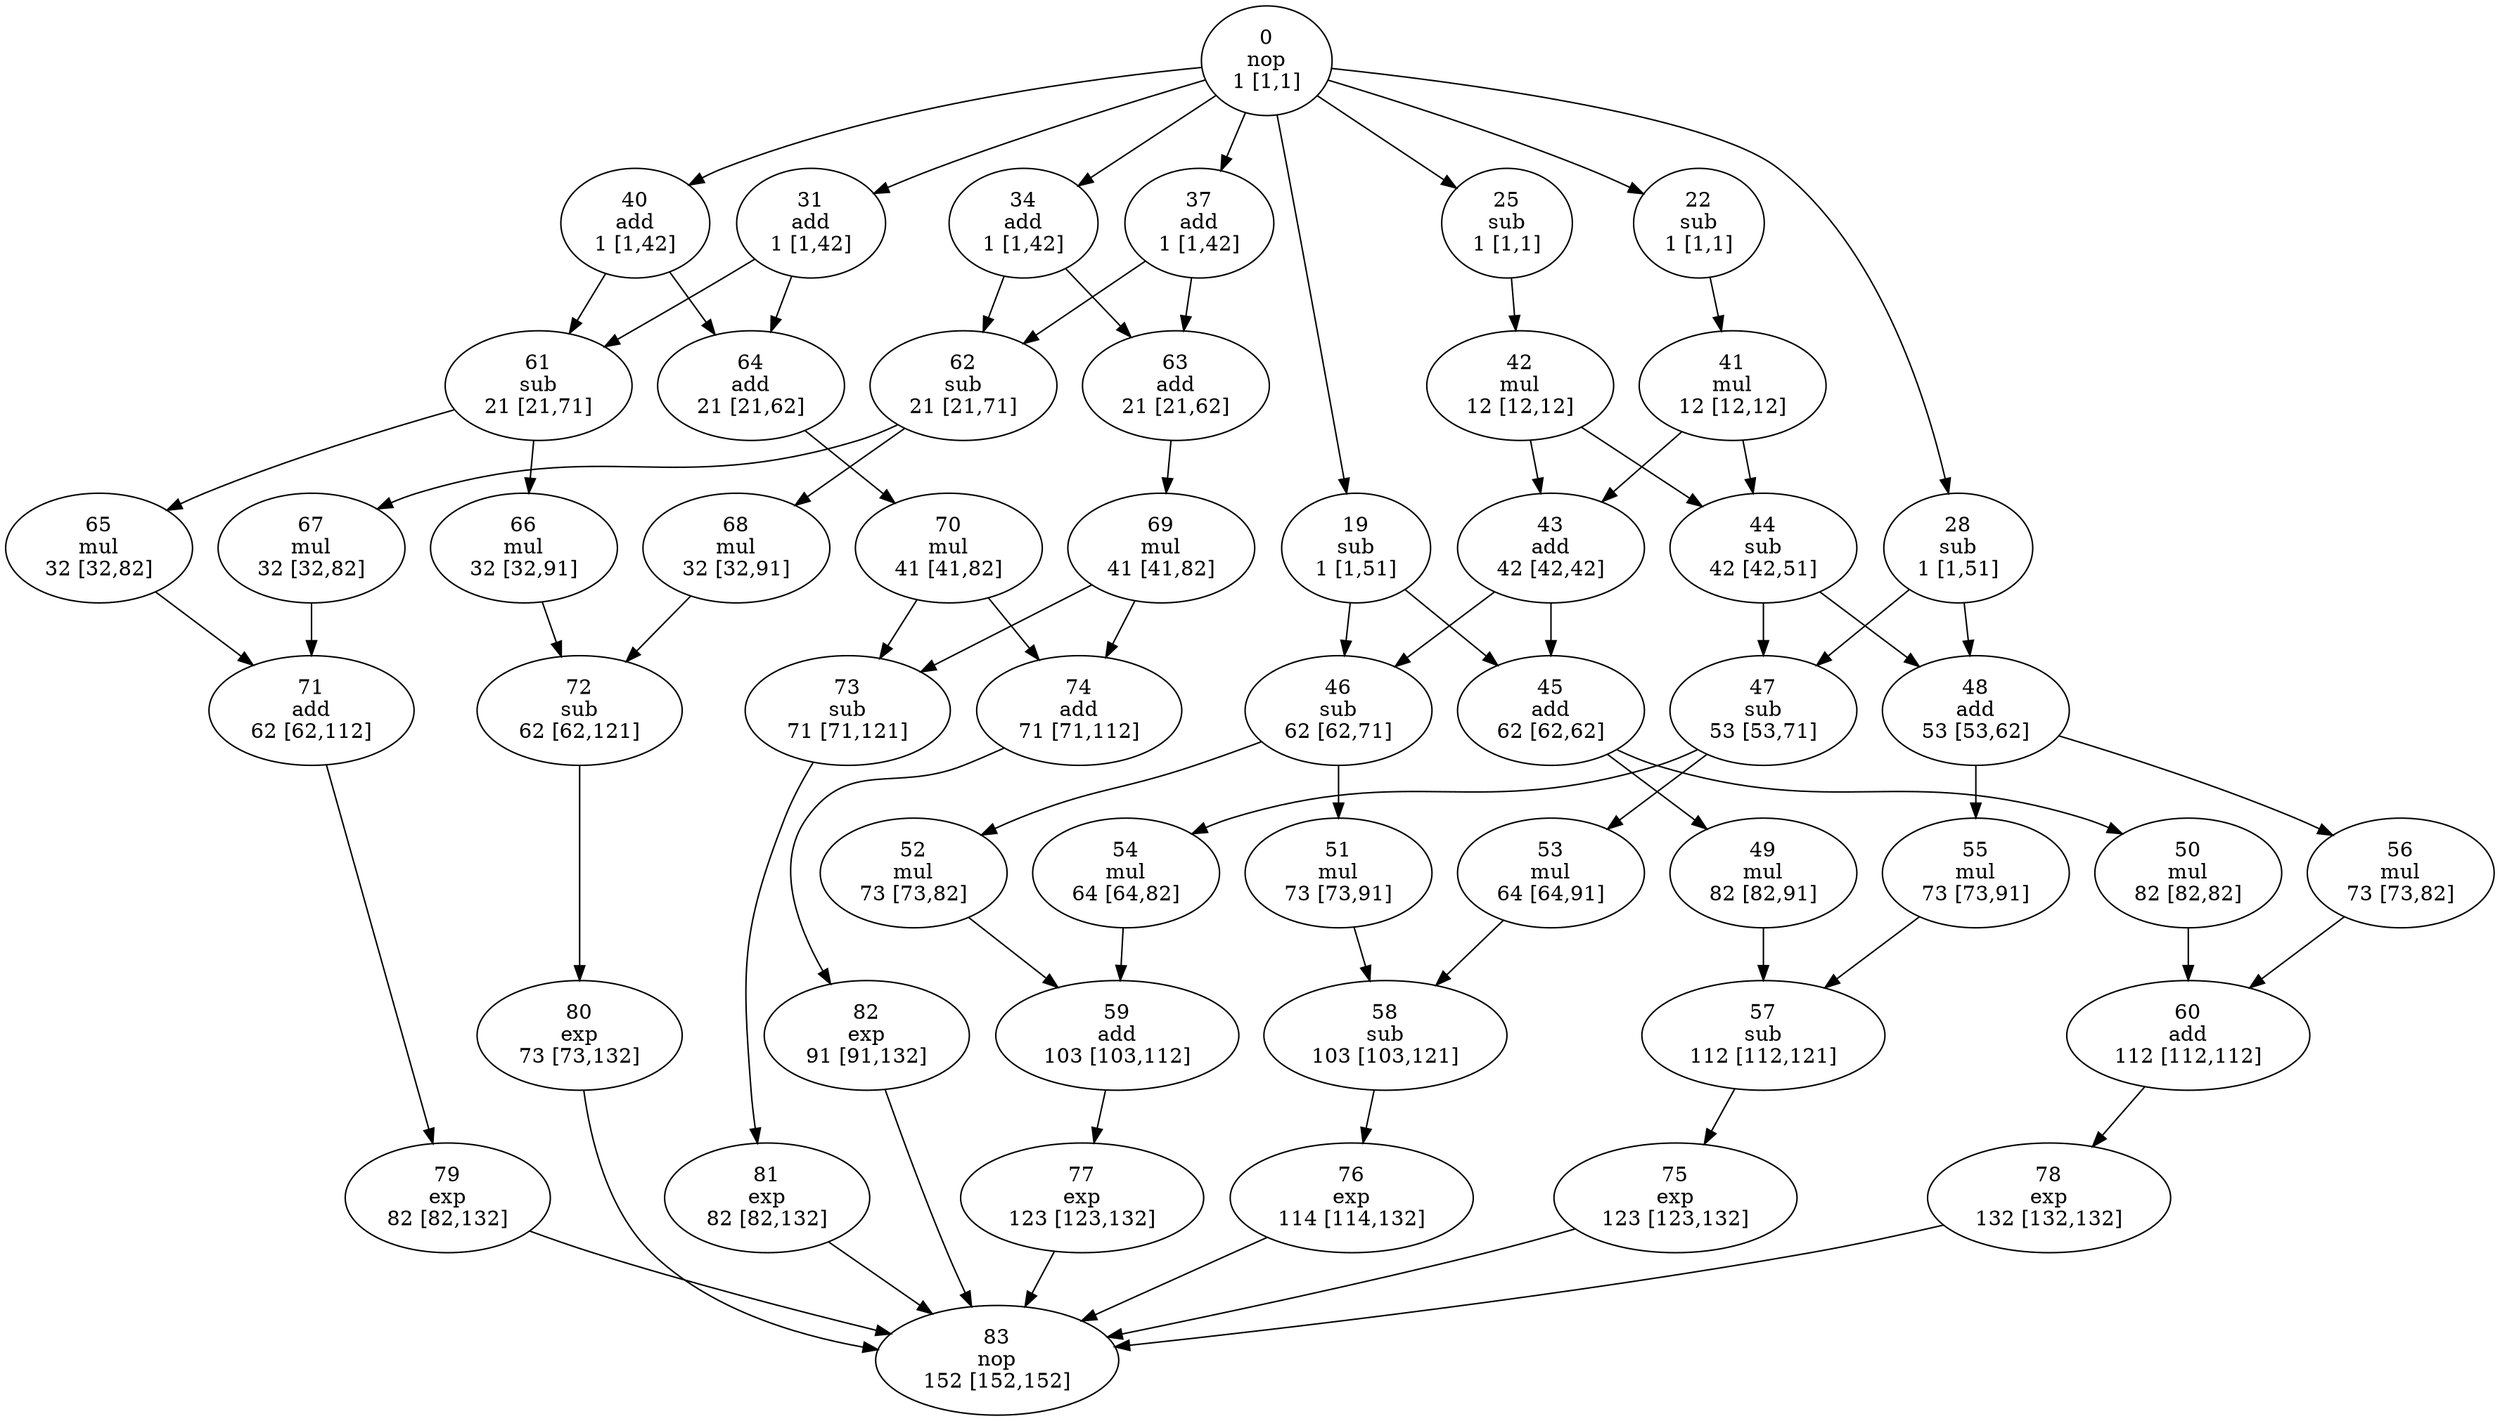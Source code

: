strict digraph "cosine1" {
node [fontcolor=black, style=emplty];

58 [delay=11, tl=121, area=2, time_step=103, mobility=18, ts=103, label="58\nsub\n103 [103,121]"];
56 [delay=30, tl=82, area=17, time_step=73, mobility=9, ts=73, label="56\nmul\n73 [73,82]"];
0 [delay=0, tl=1, area=0, time_step=1, mobility=0, ts=1, label="0\nnop\n1 [1,1]"];
54 [delay=30, tl=82, area=17, time_step=64, mobility=18, ts=64, label="54\nmul\n64 [64,82]"];
42 [delay=30, tl=12, area=17, time_step=12, mobility=0, ts=12, label="42\nmul\n12 [12,12]"];
43 [delay=20, tl=42, area=2, time_step=42, mobility=0, ts=42, label="43\nadd\n42 [42,42]"];
60 [delay=20, tl=112, area=2, time_step=112, mobility=0, ts=112, label="60\nadd\n112 [112,112]"];
61 [delay=11, tl=71, area=2, time_step=21, mobility=50, ts=21, label="61\nsub\n21 [21,71]"];
62 [delay=11, tl=71, area=2, time_step=21, mobility=50, ts=21, label="62\nsub\n21 [21,71]"];
63 [delay=20, tl=62, area=2, time_step=21, mobility=41, ts=21, label="63\nadd\n21 [21,62]"];
64 [delay=20, tl=62, area=2, time_step=21, mobility=41, ts=21, label="64\nadd\n21 [21,62]"];
65 [delay=30, tl=82, area=17, time_step=32, mobility=50, ts=32, label="65\nmul\n32 [32,82]"];
66 [delay=30, tl=91, area=17, time_step=32, mobility=59, ts=32, label="66\nmul\n32 [32,91]"];
67 [delay=30, tl=82, area=17, time_step=32, mobility=50, ts=32, label="67\nmul\n32 [32,82]"];
68 [delay=30, tl=91, area=17, time_step=32, mobility=59, ts=32, label="68\nmul\n32 [32,91]"];
69 [delay=30, tl=82, area=17, time_step=41, mobility=41, ts=41, label="69\nmul\n41 [41,82]"];
80 [delay=20, tl=132, area=2, time_step=73, mobility=59, ts=73, label="80\nexp\n73 [73,132]"];
81 [delay=20, tl=132, area=2, time_step=82, mobility=50, ts=82, label="81\nexp\n82 [82,132]"];
53 [delay=30, tl=91, area=17, time_step=64, mobility=27, ts=64, label="53\nmul\n64 [64,91]"];
25 [delay=11, tl=1, area=2, time_step=1, mobility=0, ts=1, label="25\nsub\n1 [1,1]"];
48 [delay=20, tl=62, area=2, time_step=53, mobility=9, ts=53, label="48\nadd\n53 [53,62]"];
49 [delay=30, tl=91, area=17, time_step=82, mobility=9, ts=82, label="49\nmul\n82 [82,91]"];
46 [delay=11, tl=71, area=2, time_step=62, mobility=9, ts=62, label="46\nsub\n62 [62,71]"];
44 [delay=11, tl=51, area=2, time_step=42, mobility=9, ts=42, label="44\nsub\n42 [42,51]"];
45 [delay=20, tl=62, area=2, time_step=62, mobility=0, ts=62, label="45\nadd\n62 [62,62]"];
28 [delay=11, tl=51, area=2, time_step=1, mobility=50, ts=1, label="28\nsub\n1 [1,51]"];
40 [delay=20, tl=42, area=2, time_step=1, mobility=41, ts=1, label="40\nadd\n1 [1,42]"];
41 [delay=30, tl=12, area=17, time_step=12, mobility=0, ts=12, label="41\nmul\n12 [12,12]"];
82 [delay=20, tl=132, area=2, time_step=91, mobility=41, ts=91, label="82\nexp\n91 [91,132]"];
47 [delay=11, tl=71, area=2, time_step=53, mobility=18, ts=53, label="47\nsub\n53 [53,71]"];
52 [delay=30, tl=82, area=17, time_step=73, mobility=9, ts=73, label="52\nmul\n73 [73,82]"];
83 [delay=0, tl=152, area=0, time_step=152, mobility=0, ts=152, label="83\nnop\n152 [152,152]"];
77 [delay=20, tl=132, area=2, time_step=123, mobility=9, ts=123, label="77\nexp\n123 [123,132]"];
76 [delay=20, tl=132, area=2, time_step=114, mobility=18, ts=114, label="76\nexp\n114 [114,132]"];
75 [delay=20, tl=132, area=2, time_step=123, mobility=9, ts=123, label="75\nexp\n123 [123,132]"];
74 [delay=20, tl=112, area=2, time_step=71, mobility=41, ts=71, label="74\nadd\n71 [71,112]"];
73 [delay=11, tl=121, area=2, time_step=71, mobility=50, ts=71, label="73\nsub\n71 [71,121]"];
72 [delay=11, tl=121, area=2, time_step=62, mobility=59, ts=62, label="72\nsub\n62 [62,121]"];
71 [delay=20, tl=112, area=2, time_step=62, mobility=50, ts=62, label="71\nadd\n62 [62,112]"];
70 [delay=30, tl=82, area=17, time_step=41, mobility=41, ts=41, label="70\nmul\n41 [41,82]"];
79 [delay=20, tl=132, area=2, time_step=82, mobility=50, ts=82, label="79\nexp\n82 [82,132]"];
78 [delay=20, tl=132, area=2, time_step=132, mobility=0, ts=132, label="78\nexp\n132 [132,132]"];
59 [delay=20, tl=112, area=2, time_step=103, mobility=9, ts=103, label="59\nadd\n103 [103,112]"];
22 [delay=11, tl=1, area=2, time_step=1, mobility=0, ts=1, label="22\nsub\n1 [1,1]"];
55 [delay=30, tl=91, area=17, time_step=73, mobility=18, ts=73, label="55\nmul\n73 [73,91]"];
57 [delay=11, tl=121, area=2, time_step=112, mobility=9, ts=112, label="57\nsub\n112 [112,121]"];
51 [delay=30, tl=91, area=17, time_step=73, mobility=18, ts=73, label="51\nmul\n73 [73,91]"];
34 [delay=20, tl=42, area=2, time_step=1, mobility=41, ts=1, label="34\nadd\n1 [1,42]"];
19 [delay=11, tl=51, area=2, time_step=1, mobility=50, ts=1, label="19\nsub\n1 [1,51]"];
37 [delay=20, tl=42, area=2, time_step=1, mobility=41, ts=1, label="37\nadd\n1 [1,42]"];
31 [delay=20, tl=42, area=2, time_step=1, mobility=41, ts=1, label="31\nadd\n1 [1,42]"];
50 [delay=30, tl=82, area=17, time_step=82, mobility=0, ts=82, label="50\nmul\n82 [82,82]"];
58 -> 76  [name=56];
56 -> 60  [name=54];
0 -> 25;
0 -> 22;
0 -> 19;
0 -> 28;
0 -> 31;
0 -> 37;
0 -> 40;
0 -> 34;
54 -> 59  [name=52];
42 -> 44  [name=33];
42 -> 43  [name=34];
43 -> 46  [name=35];
43 -> 45  [name=36];
60 -> 78  [name=58];
61 -> 65  [name=59];
61 -> 66  [name=60];
62 -> 68  [name=62];
62 -> 67  [name=61];
63 -> 69  [name=63];
64 -> 70  [name=64];
65 -> 71  [name=65];
66 -> 72  [name=66];
67 -> 71  [name=67];
68 -> 72  [name=68];
69 -> 74  [name=70];
69 -> 73  [name=69];
80 -> 83;
81 -> 83;
53 -> 58  [name=51];
25 -> 42  [name=10];
48 -> 55  [name=46];
48 -> 56  [name=45];
49 -> 57  [name=47];
46 -> 51  [name=42];
46 -> 52  [name=41];
44 -> 47  [name=37];
44 -> 48  [name=38];
45 -> 50  [name=39];
45 -> 49  [name=40];
28 -> 47  [name=13];
28 -> 48  [name=14];
40 -> 61  [name=29];
40 -> 64  [name=30];
41 -> 44  [name=31];
41 -> 43  [name=32];
82 -> 83;
47 -> 54  [name=44];
47 -> 53  [name=43];
52 -> 59  [name=50];
77 -> 83;
76 -> 83;
75 -> 83;
74 -> 82  [name=76];
73 -> 81  [name=75];
72 -> 80  [name=74];
71 -> 79  [name=73];
70 -> 74  [name=72];
70 -> 73  [name=71];
79 -> 83;
78 -> 83;
59 -> 77  [name=57];
22 -> 41  [name=7];
55 -> 57  [name=53];
57 -> 75  [name=55];
51 -> 58  [name=49];
34 -> 62  [name=22];
34 -> 63  [name=21];
19 -> 46  [name=3];
19 -> 45  [name=4];
37 -> 62  [name=26];
37 -> 63  [name=25];
31 -> 61  [name=17];
31 -> 64  [name=18];
50 -> 60  [name=48];
}
